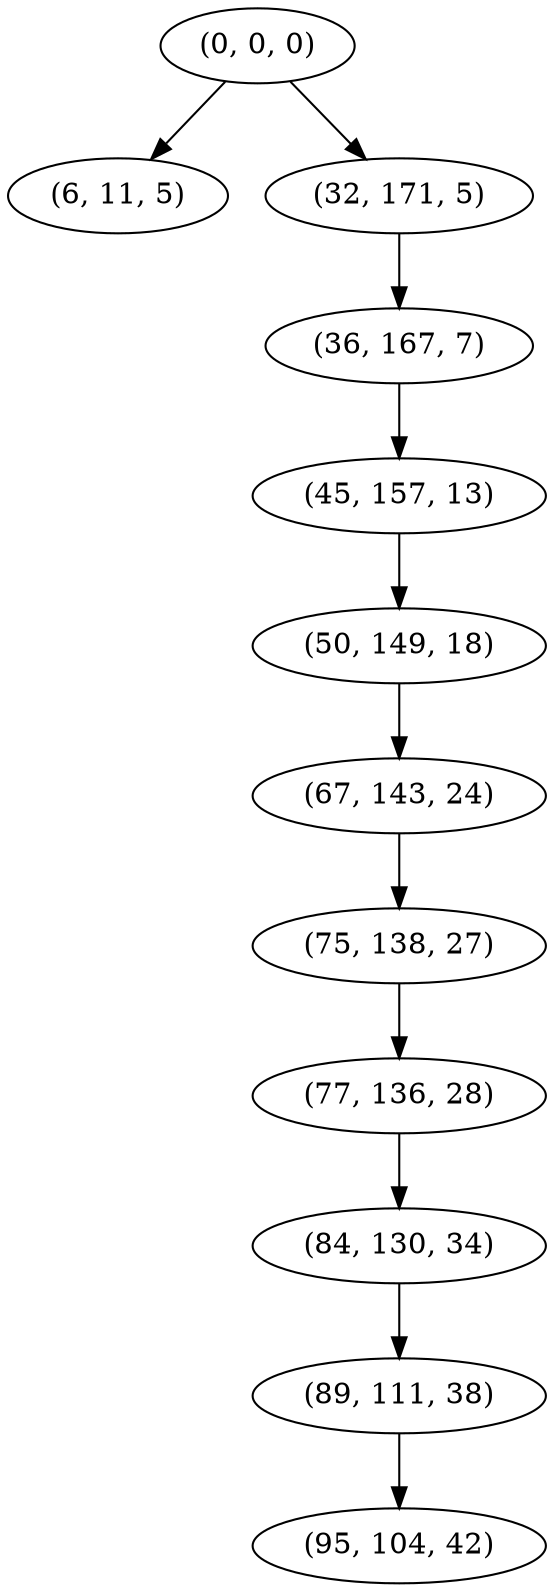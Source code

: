 digraph tree {
    "(0, 0, 0)";
    "(6, 11, 5)";
    "(32, 171, 5)";
    "(36, 167, 7)";
    "(45, 157, 13)";
    "(50, 149, 18)";
    "(67, 143, 24)";
    "(75, 138, 27)";
    "(77, 136, 28)";
    "(84, 130, 34)";
    "(89, 111, 38)";
    "(95, 104, 42)";
    "(0, 0, 0)" -> "(6, 11, 5)";
    "(0, 0, 0)" -> "(32, 171, 5)";
    "(32, 171, 5)" -> "(36, 167, 7)";
    "(36, 167, 7)" -> "(45, 157, 13)";
    "(45, 157, 13)" -> "(50, 149, 18)";
    "(50, 149, 18)" -> "(67, 143, 24)";
    "(67, 143, 24)" -> "(75, 138, 27)";
    "(75, 138, 27)" -> "(77, 136, 28)";
    "(77, 136, 28)" -> "(84, 130, 34)";
    "(84, 130, 34)" -> "(89, 111, 38)";
    "(89, 111, 38)" -> "(95, 104, 42)";
}
